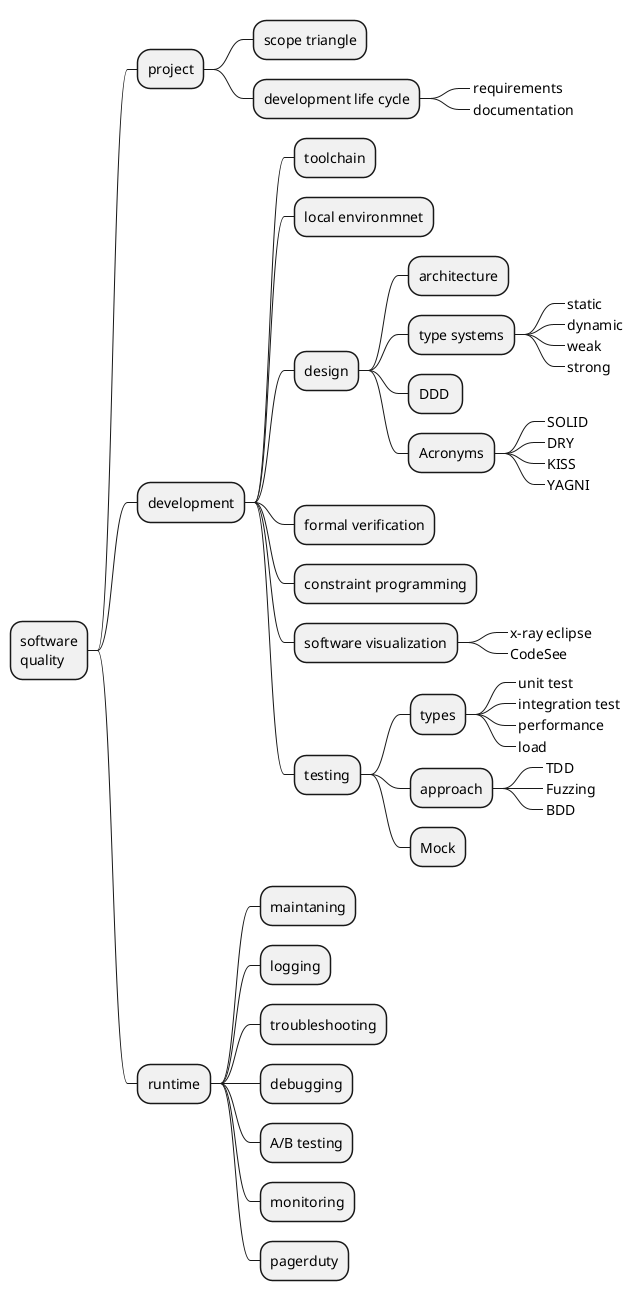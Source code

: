 @startmindmap
* software\nquality
 * project
  * scope triangle
  * development life cycle
   *_ requirements
   *_ documentation
 * development
  * toolchain
  * local environmnet
  * design
   * architecture
   * type systems
    *_ static
    *_ dynamic
    *_ weak
    *_ strong
   * DDD 
   * Acronyms
    *_ SOLID
    *_ DRY
    *_ KISS
    *_ YAGNI
  * formal verification
  * constraint programming
  * software visualization
   *_ x-ray eclipse
   *_ CodeSee
  * testing
   * types
    *_ unit test
    *_ integration test
    *_ performance
    *_ load
   * approach
    *_ TDD
    *_ Fuzzing
    *_ BDD
   * Mock
 * runtime
  * maintaning
  * logging
  * troubleshooting
  * debugging
  * A/B testing
  * monitoring
  * pagerduty
@endmindmap
